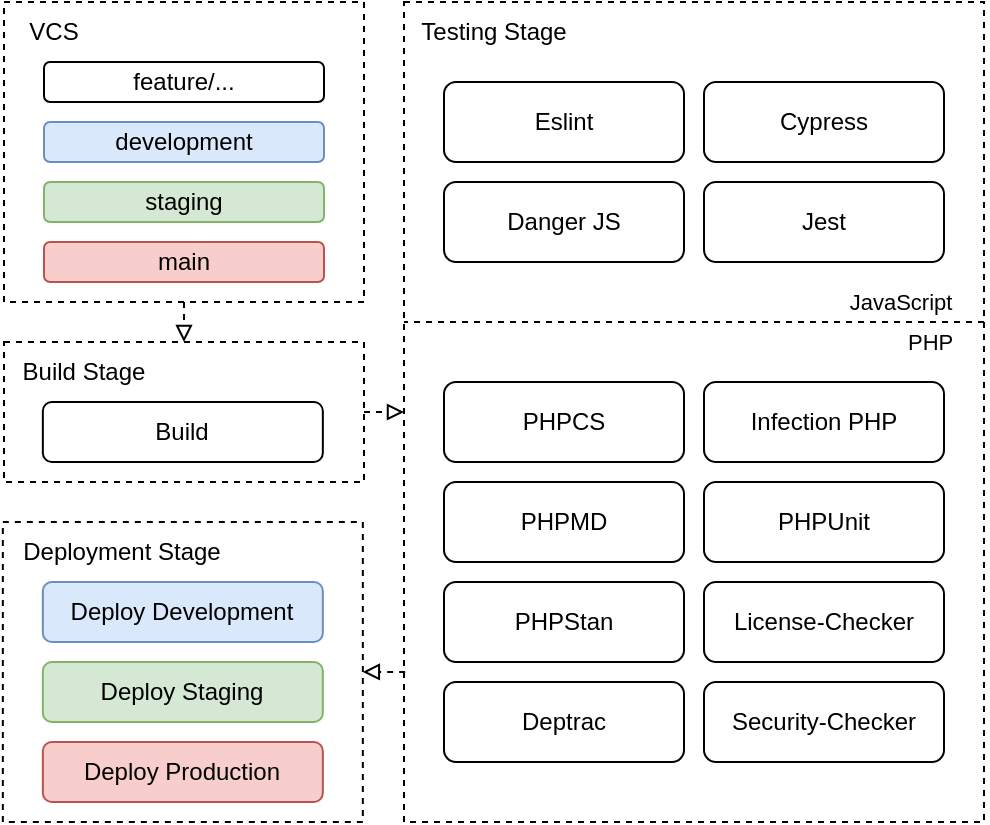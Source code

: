 <mxfile version="21.6.8" type="device">
  <diagram name="Page-1" id="GcPkCvEKvhiKcw6OQqa1">
    <mxGraphModel dx="954" dy="589" grid="1" gridSize="10" guides="1" tooltips="1" connect="1" arrows="1" fold="1" page="1" pageScale="1" pageWidth="850" pageHeight="1100" math="0" shadow="0">
      <root>
        <mxCell id="0" />
        <mxCell id="1" parent="0" />
        <mxCell id="4hqCCRMgRRj-aJbobt0X-37" style="edgeStyle=orthogonalEdgeStyle;rounded=0;orthogonalLoop=1;jettySize=auto;html=1;exitX=1;exitY=0.5;exitDx=0;exitDy=0;entryX=0;entryY=0.5;entryDx=0;entryDy=0;dashed=1;endArrow=block;endFill=0;" parent="1" source="TacEt5JEjnXENLw2XKBG-30" target="TacEt5JEjnXENLw2XKBG-28" edge="1">
          <mxGeometry relative="1" as="geometry" />
        </mxCell>
        <mxCell id="TacEt5JEjnXENLw2XKBG-30" value="" style="rounded=0;whiteSpace=wrap;html=1;fillColor=none;dashed=1;" parent="1" vertex="1">
          <mxGeometry x="40" y="290" width="180" height="70" as="geometry" />
        </mxCell>
        <mxCell id="TacEt5JEjnXENLw2XKBG-32" value="" style="rounded=0;whiteSpace=wrap;html=1;fillColor=none;dashed=1;" parent="1" vertex="1">
          <mxGeometry x="39.42" y="380" width="180" height="150" as="geometry" />
        </mxCell>
        <mxCell id="TacEt5JEjnXENLw2XKBG-28" value="" style="rounded=0;whiteSpace=wrap;html=1;fillColor=none;dashed=1;" parent="1" vertex="1">
          <mxGeometry x="240" y="120" width="290" height="410" as="geometry" />
        </mxCell>
        <mxCell id="TacEt5JEjnXENLw2XKBG-5" value="Build" style="rounded=1;whiteSpace=wrap;html=1;" parent="1" vertex="1">
          <mxGeometry x="59.42" y="320" width="140" height="30" as="geometry" />
        </mxCell>
        <mxCell id="TacEt5JEjnXENLw2XKBG-6" value="PHPUnit" style="rounded=1;whiteSpace=wrap;html=1;" parent="1" vertex="1">
          <mxGeometry x="390" y="360" width="120" height="40" as="geometry" />
        </mxCell>
        <mxCell id="TacEt5JEjnXENLw2XKBG-9" value="PHPCS" style="rounded=1;whiteSpace=wrap;html=1;" parent="1" vertex="1">
          <mxGeometry x="260" y="310" width="120" height="40" as="geometry" />
        </mxCell>
        <mxCell id="TacEt5JEjnXENLw2XKBG-10" value="PHPMD" style="rounded=1;whiteSpace=wrap;html=1;" parent="1" vertex="1">
          <mxGeometry x="260" y="360" width="120" height="40" as="geometry" />
        </mxCell>
        <mxCell id="TacEt5JEjnXENLw2XKBG-12" value="PHPStan" style="rounded=1;whiteSpace=wrap;html=1;" parent="1" vertex="1">
          <mxGeometry x="260" y="410" width="120" height="40" as="geometry" />
        </mxCell>
        <mxCell id="TacEt5JEjnXENLw2XKBG-14" value="Deptrac" style="rounded=1;whiteSpace=wrap;html=1;" parent="1" vertex="1">
          <mxGeometry x="260" y="460" width="120" height="40" as="geometry" />
        </mxCell>
        <mxCell id="TacEt5JEjnXENLw2XKBG-15" value="License-Checker" style="rounded=1;whiteSpace=wrap;html=1;" parent="1" vertex="1">
          <mxGeometry x="390" y="410" width="120" height="40" as="geometry" />
        </mxCell>
        <mxCell id="TacEt5JEjnXENLw2XKBG-16" value="Security-Checker" style="rounded=1;whiteSpace=wrap;html=1;" parent="1" vertex="1">
          <mxGeometry x="390" y="460" width="120" height="40" as="geometry" />
        </mxCell>
        <mxCell id="TacEt5JEjnXENLw2XKBG-17" value="Eslint" style="rounded=1;whiteSpace=wrap;html=1;" parent="1" vertex="1">
          <mxGeometry x="260" y="160" width="120" height="40" as="geometry" />
        </mxCell>
        <mxCell id="TacEt5JEjnXENLw2XKBG-18" value="Infection PHP" style="rounded=1;whiteSpace=wrap;html=1;" parent="1" vertex="1">
          <mxGeometry x="390" y="310" width="120" height="40" as="geometry" />
        </mxCell>
        <mxCell id="TacEt5JEjnXENLw2XKBG-19" value="Jest" style="rounded=1;whiteSpace=wrap;html=1;" parent="1" vertex="1">
          <mxGeometry x="390" y="210" width="120" height="40" as="geometry" />
        </mxCell>
        <mxCell id="TacEt5JEjnXENLw2XKBG-20" value="Cypress" style="rounded=1;whiteSpace=wrap;html=1;" parent="1" vertex="1">
          <mxGeometry x="390" y="160" width="120" height="40" as="geometry" />
        </mxCell>
        <mxCell id="TacEt5JEjnXENLw2XKBG-21" value="Deploy Development" style="rounded=1;whiteSpace=wrap;html=1;fillColor=#dae8fc;strokeColor=#6c8ebf;" parent="1" vertex="1">
          <mxGeometry x="59.42" y="410" width="140" height="30" as="geometry" />
        </mxCell>
        <mxCell id="TacEt5JEjnXENLw2XKBG-22" value="Danger JS" style="rounded=1;whiteSpace=wrap;html=1;" parent="1" vertex="1">
          <mxGeometry x="260" y="210" width="120" height="40" as="geometry" />
        </mxCell>
        <mxCell id="TacEt5JEjnXENLw2XKBG-29" value="Testing Stage" style="text;html=1;strokeColor=none;fillColor=none;align=center;verticalAlign=middle;whiteSpace=wrap;rounded=0;" parent="1" vertex="1">
          <mxGeometry x="240" y="120" width="90" height="30" as="geometry" />
        </mxCell>
        <mxCell id="TacEt5JEjnXENLw2XKBG-31" value="Build Stage" style="text;html=1;strokeColor=none;fillColor=none;align=center;verticalAlign=middle;whiteSpace=wrap;rounded=0;" parent="1" vertex="1">
          <mxGeometry x="40" y="290" width="80" height="30" as="geometry" />
        </mxCell>
        <mxCell id="TacEt5JEjnXENLw2XKBG-33" value="Deployment Stage" style="text;html=1;strokeColor=none;fillColor=none;align=center;verticalAlign=middle;whiteSpace=wrap;rounded=0;" parent="1" vertex="1">
          <mxGeometry x="39.42" y="380" width="120" height="30" as="geometry" />
        </mxCell>
        <mxCell id="TacEt5JEjnXENLw2XKBG-34" value="" style="endArrow=none;html=1;rounded=0;dashed=1;" parent="1" edge="1">
          <mxGeometry width="50" height="50" relative="1" as="geometry">
            <mxPoint x="530" y="280" as="sourcePoint" />
            <mxPoint x="240" y="280" as="targetPoint" />
          </mxGeometry>
        </mxCell>
        <mxCell id="TacEt5JEjnXENLw2XKBG-35" value="JavaScript" style="edgeLabel;html=1;align=center;verticalAlign=middle;resizable=0;points=[];" parent="TacEt5JEjnXENLw2XKBG-34" vertex="1" connectable="0">
          <mxGeometry x="-0.4" y="1" relative="1" as="geometry">
            <mxPoint x="45" y="-11" as="offset" />
          </mxGeometry>
        </mxCell>
        <mxCell id="TacEt5JEjnXENLw2XKBG-38" value="&lt;div align=&quot;left&quot;&gt;PHP&lt;/div&gt;" style="edgeLabel;html=1;align=left;verticalAlign=middle;resizable=0;points=[];" parent="1" vertex="1" connectable="0">
          <mxGeometry x="490" y="290" as="geometry" />
        </mxCell>
        <mxCell id="TacEt5JEjnXENLw2XKBG-46" value="Deploy Staging" style="rounded=1;whiteSpace=wrap;html=1;fillColor=#d5e8d4;strokeColor=#82b366;" parent="1" vertex="1">
          <mxGeometry x="59.42" y="450" width="140" height="30" as="geometry" />
        </mxCell>
        <mxCell id="TacEt5JEjnXENLw2XKBG-47" value="Deploy Production" style="rounded=1;whiteSpace=wrap;html=1;fillColor=#f8cecc;strokeColor=#b85450;" parent="1" vertex="1">
          <mxGeometry x="59.42" y="490" width="140" height="30" as="geometry" />
        </mxCell>
        <mxCell id="4hqCCRMgRRj-aJbobt0X-36" style="edgeStyle=orthogonalEdgeStyle;rounded=0;orthogonalLoop=1;jettySize=auto;html=1;exitX=0.5;exitY=1;exitDx=0;exitDy=0;entryX=0.5;entryY=0;entryDx=0;entryDy=0;dashed=1;endArrow=block;endFill=0;" parent="1" source="4hqCCRMgRRj-aJbobt0X-30" target="TacEt5JEjnXENLw2XKBG-30" edge="1">
          <mxGeometry relative="1" as="geometry" />
        </mxCell>
        <mxCell id="4hqCCRMgRRj-aJbobt0X-30" value="" style="rounded=0;whiteSpace=wrap;html=1;fillColor=none;dashed=1;" parent="1" vertex="1">
          <mxGeometry x="40" y="120" width="180" height="150" as="geometry" />
        </mxCell>
        <mxCell id="4hqCCRMgRRj-aJbobt0X-31" value="VCS" style="text;html=1;strokeColor=none;fillColor=none;align=center;verticalAlign=middle;whiteSpace=wrap;rounded=0;" parent="1" vertex="1">
          <mxGeometry x="40" y="120" width="50" height="30" as="geometry" />
        </mxCell>
        <mxCell id="4hqCCRMgRRj-aJbobt0X-32" value="&lt;div&gt;development&lt;/div&gt;" style="rounded=1;whiteSpace=wrap;html=1;fillColor=#dae8fc;strokeColor=#6c8ebf;" parent="1" vertex="1">
          <mxGeometry x="60" y="180" width="140" height="20" as="geometry" />
        </mxCell>
        <mxCell id="4hqCCRMgRRj-aJbobt0X-33" value="staging" style="rounded=1;whiteSpace=wrap;html=1;fillColor=#d5e8d4;strokeColor=#82b366;" parent="1" vertex="1">
          <mxGeometry x="60" y="210" width="140" height="20" as="geometry" />
        </mxCell>
        <mxCell id="4hqCCRMgRRj-aJbobt0X-34" value="main" style="rounded=1;whiteSpace=wrap;html=1;fillColor=#f8cecc;strokeColor=#b85450;" parent="1" vertex="1">
          <mxGeometry x="60" y="240" width="140" height="20" as="geometry" />
        </mxCell>
        <mxCell id="4hqCCRMgRRj-aJbobt0X-35" value="feature/..." style="rounded=1;whiteSpace=wrap;html=1;" parent="1" vertex="1">
          <mxGeometry x="60" y="150" width="140" height="20" as="geometry" />
        </mxCell>
        <mxCell id="4hqCCRMgRRj-aJbobt0X-40" value="" style="endArrow=block;html=1;rounded=0;entryX=1;entryY=0.5;entryDx=0;entryDy=0;exitX=0.002;exitY=0.817;exitDx=0;exitDy=0;exitPerimeter=0;dashed=1;endFill=0;" parent="1" source="TacEt5JEjnXENLw2XKBG-28" target="TacEt5JEjnXENLw2XKBG-32" edge="1">
          <mxGeometry width="50" height="50" relative="1" as="geometry">
            <mxPoint x="240" y="455" as="sourcePoint" />
            <mxPoint x="270" y="440" as="targetPoint" />
          </mxGeometry>
        </mxCell>
      </root>
    </mxGraphModel>
  </diagram>
</mxfile>
